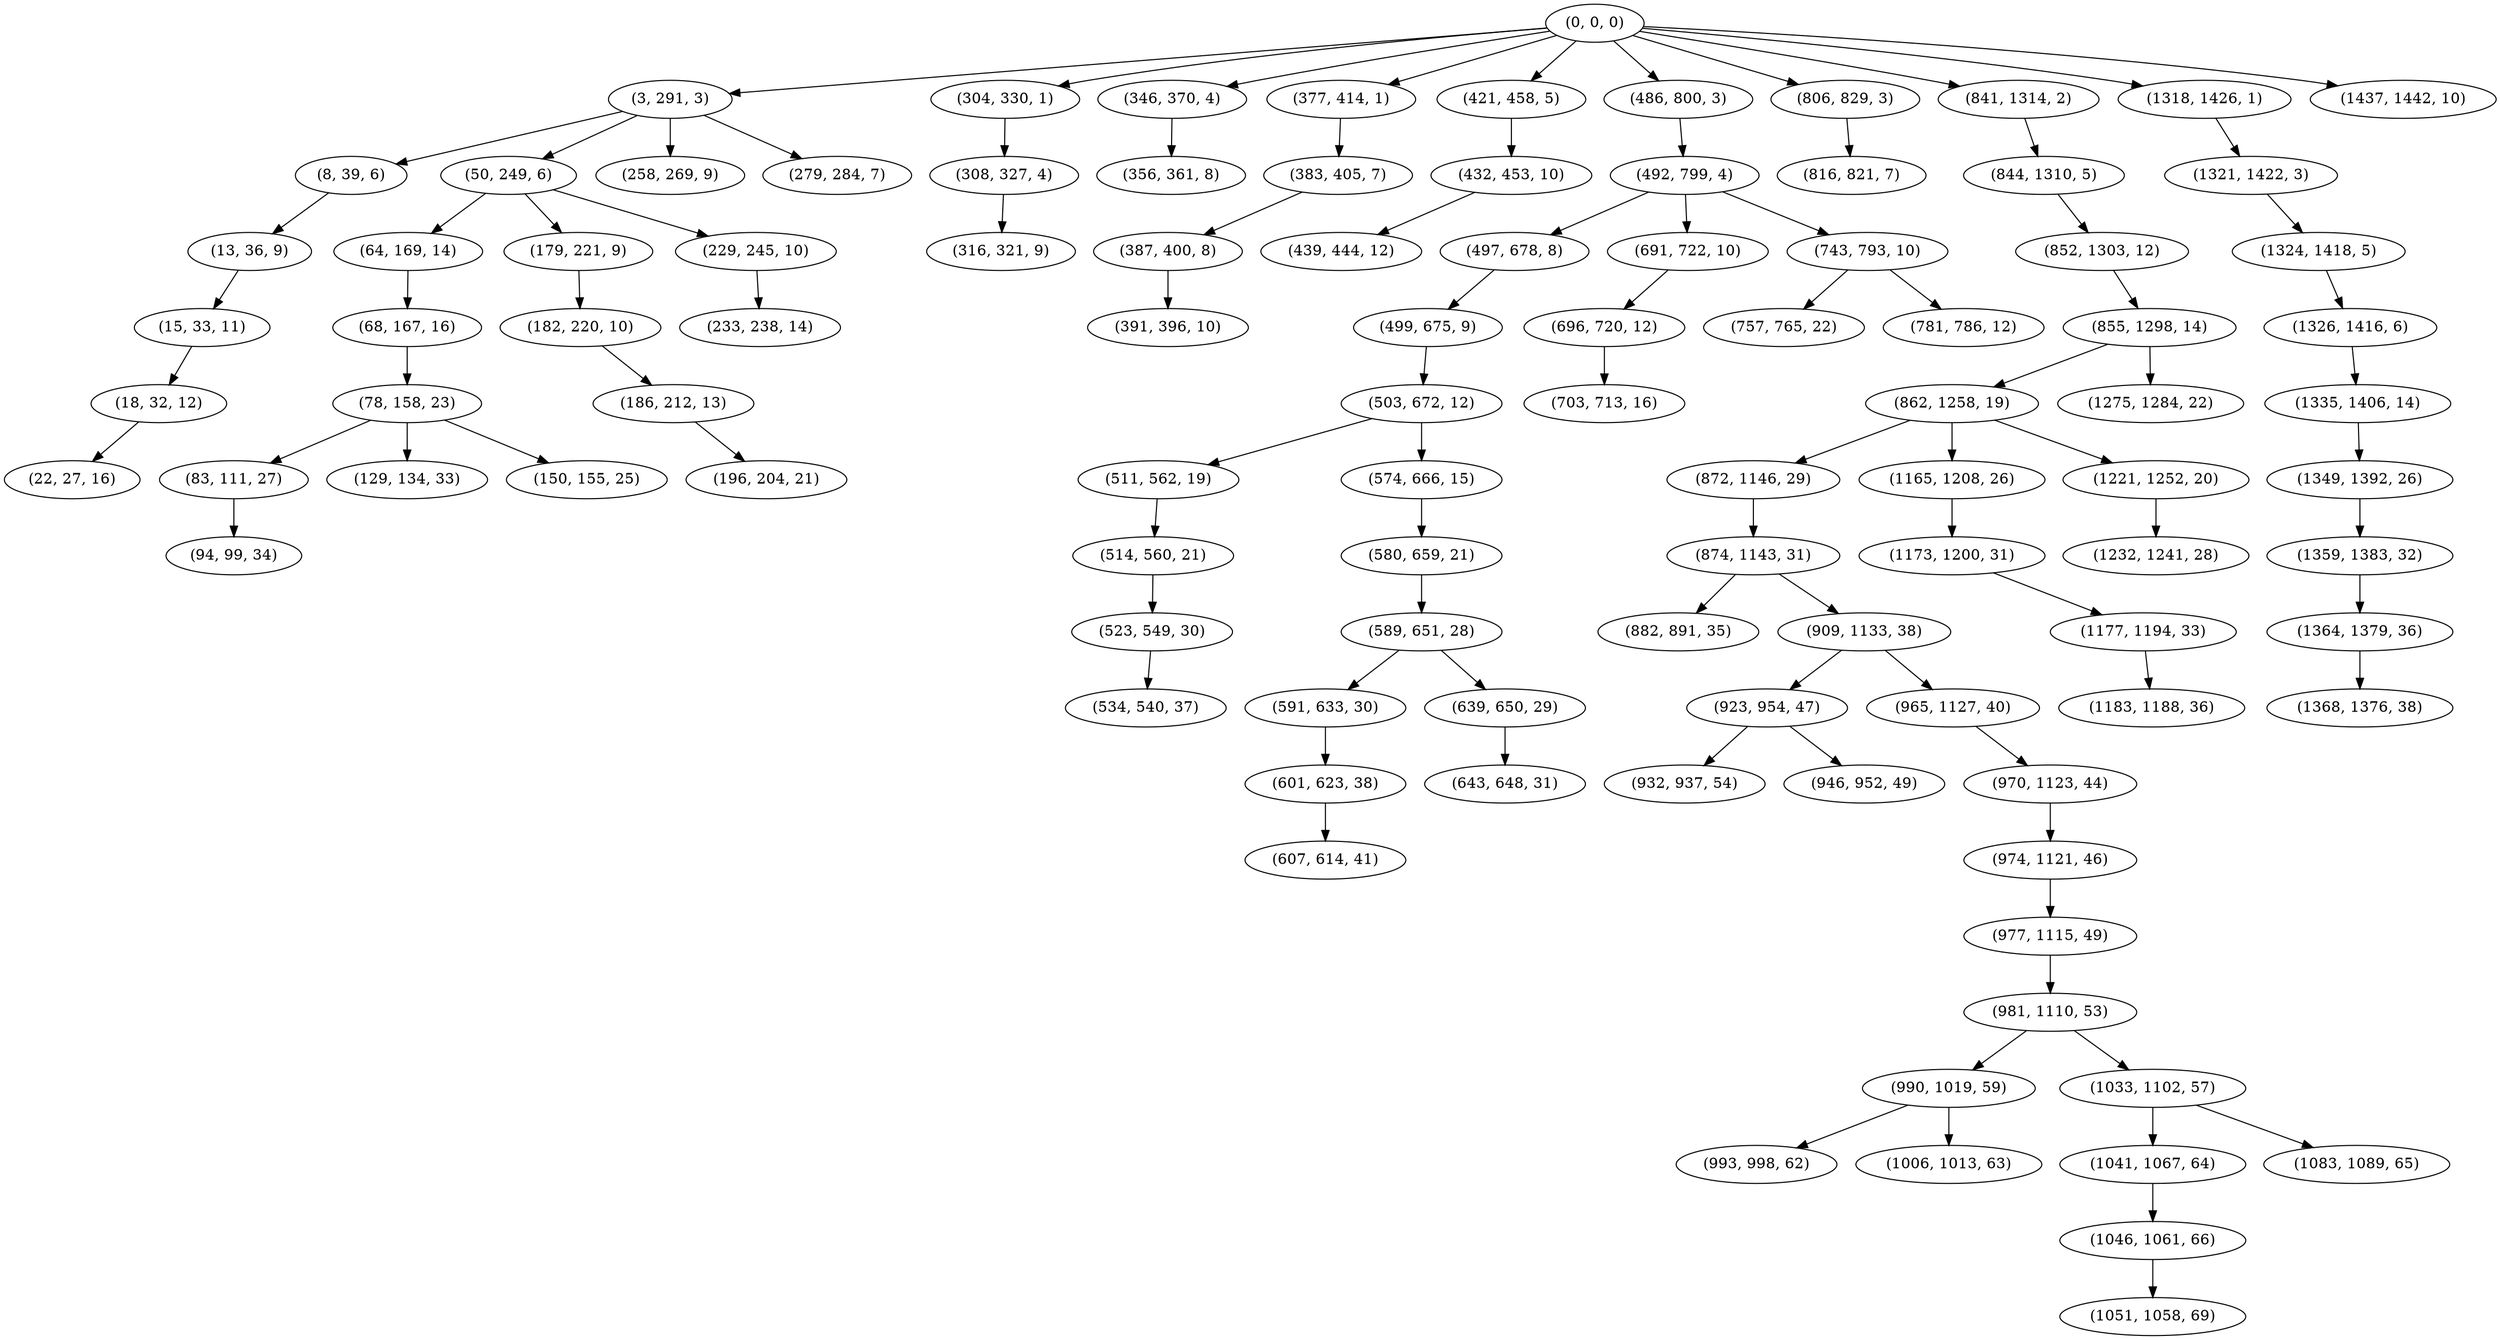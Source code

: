 digraph tree {
    "(0, 0, 0)";
    "(3, 291, 3)";
    "(8, 39, 6)";
    "(13, 36, 9)";
    "(15, 33, 11)";
    "(18, 32, 12)";
    "(22, 27, 16)";
    "(50, 249, 6)";
    "(64, 169, 14)";
    "(68, 167, 16)";
    "(78, 158, 23)";
    "(83, 111, 27)";
    "(94, 99, 34)";
    "(129, 134, 33)";
    "(150, 155, 25)";
    "(179, 221, 9)";
    "(182, 220, 10)";
    "(186, 212, 13)";
    "(196, 204, 21)";
    "(229, 245, 10)";
    "(233, 238, 14)";
    "(258, 269, 9)";
    "(279, 284, 7)";
    "(304, 330, 1)";
    "(308, 327, 4)";
    "(316, 321, 9)";
    "(346, 370, 4)";
    "(356, 361, 8)";
    "(377, 414, 1)";
    "(383, 405, 7)";
    "(387, 400, 8)";
    "(391, 396, 10)";
    "(421, 458, 5)";
    "(432, 453, 10)";
    "(439, 444, 12)";
    "(486, 800, 3)";
    "(492, 799, 4)";
    "(497, 678, 8)";
    "(499, 675, 9)";
    "(503, 672, 12)";
    "(511, 562, 19)";
    "(514, 560, 21)";
    "(523, 549, 30)";
    "(534, 540, 37)";
    "(574, 666, 15)";
    "(580, 659, 21)";
    "(589, 651, 28)";
    "(591, 633, 30)";
    "(601, 623, 38)";
    "(607, 614, 41)";
    "(639, 650, 29)";
    "(643, 648, 31)";
    "(691, 722, 10)";
    "(696, 720, 12)";
    "(703, 713, 16)";
    "(743, 793, 10)";
    "(757, 765, 22)";
    "(781, 786, 12)";
    "(806, 829, 3)";
    "(816, 821, 7)";
    "(841, 1314, 2)";
    "(844, 1310, 5)";
    "(852, 1303, 12)";
    "(855, 1298, 14)";
    "(862, 1258, 19)";
    "(872, 1146, 29)";
    "(874, 1143, 31)";
    "(882, 891, 35)";
    "(909, 1133, 38)";
    "(923, 954, 47)";
    "(932, 937, 54)";
    "(946, 952, 49)";
    "(965, 1127, 40)";
    "(970, 1123, 44)";
    "(974, 1121, 46)";
    "(977, 1115, 49)";
    "(981, 1110, 53)";
    "(990, 1019, 59)";
    "(993, 998, 62)";
    "(1006, 1013, 63)";
    "(1033, 1102, 57)";
    "(1041, 1067, 64)";
    "(1046, 1061, 66)";
    "(1051, 1058, 69)";
    "(1083, 1089, 65)";
    "(1165, 1208, 26)";
    "(1173, 1200, 31)";
    "(1177, 1194, 33)";
    "(1183, 1188, 36)";
    "(1221, 1252, 20)";
    "(1232, 1241, 28)";
    "(1275, 1284, 22)";
    "(1318, 1426, 1)";
    "(1321, 1422, 3)";
    "(1324, 1418, 5)";
    "(1326, 1416, 6)";
    "(1335, 1406, 14)";
    "(1349, 1392, 26)";
    "(1359, 1383, 32)";
    "(1364, 1379, 36)";
    "(1368, 1376, 38)";
    "(1437, 1442, 10)";
    "(0, 0, 0)" -> "(3, 291, 3)";
    "(0, 0, 0)" -> "(304, 330, 1)";
    "(0, 0, 0)" -> "(346, 370, 4)";
    "(0, 0, 0)" -> "(377, 414, 1)";
    "(0, 0, 0)" -> "(421, 458, 5)";
    "(0, 0, 0)" -> "(486, 800, 3)";
    "(0, 0, 0)" -> "(806, 829, 3)";
    "(0, 0, 0)" -> "(841, 1314, 2)";
    "(0, 0, 0)" -> "(1318, 1426, 1)";
    "(0, 0, 0)" -> "(1437, 1442, 10)";
    "(3, 291, 3)" -> "(8, 39, 6)";
    "(3, 291, 3)" -> "(50, 249, 6)";
    "(3, 291, 3)" -> "(258, 269, 9)";
    "(3, 291, 3)" -> "(279, 284, 7)";
    "(8, 39, 6)" -> "(13, 36, 9)";
    "(13, 36, 9)" -> "(15, 33, 11)";
    "(15, 33, 11)" -> "(18, 32, 12)";
    "(18, 32, 12)" -> "(22, 27, 16)";
    "(50, 249, 6)" -> "(64, 169, 14)";
    "(50, 249, 6)" -> "(179, 221, 9)";
    "(50, 249, 6)" -> "(229, 245, 10)";
    "(64, 169, 14)" -> "(68, 167, 16)";
    "(68, 167, 16)" -> "(78, 158, 23)";
    "(78, 158, 23)" -> "(83, 111, 27)";
    "(78, 158, 23)" -> "(129, 134, 33)";
    "(78, 158, 23)" -> "(150, 155, 25)";
    "(83, 111, 27)" -> "(94, 99, 34)";
    "(179, 221, 9)" -> "(182, 220, 10)";
    "(182, 220, 10)" -> "(186, 212, 13)";
    "(186, 212, 13)" -> "(196, 204, 21)";
    "(229, 245, 10)" -> "(233, 238, 14)";
    "(304, 330, 1)" -> "(308, 327, 4)";
    "(308, 327, 4)" -> "(316, 321, 9)";
    "(346, 370, 4)" -> "(356, 361, 8)";
    "(377, 414, 1)" -> "(383, 405, 7)";
    "(383, 405, 7)" -> "(387, 400, 8)";
    "(387, 400, 8)" -> "(391, 396, 10)";
    "(421, 458, 5)" -> "(432, 453, 10)";
    "(432, 453, 10)" -> "(439, 444, 12)";
    "(486, 800, 3)" -> "(492, 799, 4)";
    "(492, 799, 4)" -> "(497, 678, 8)";
    "(492, 799, 4)" -> "(691, 722, 10)";
    "(492, 799, 4)" -> "(743, 793, 10)";
    "(497, 678, 8)" -> "(499, 675, 9)";
    "(499, 675, 9)" -> "(503, 672, 12)";
    "(503, 672, 12)" -> "(511, 562, 19)";
    "(503, 672, 12)" -> "(574, 666, 15)";
    "(511, 562, 19)" -> "(514, 560, 21)";
    "(514, 560, 21)" -> "(523, 549, 30)";
    "(523, 549, 30)" -> "(534, 540, 37)";
    "(574, 666, 15)" -> "(580, 659, 21)";
    "(580, 659, 21)" -> "(589, 651, 28)";
    "(589, 651, 28)" -> "(591, 633, 30)";
    "(589, 651, 28)" -> "(639, 650, 29)";
    "(591, 633, 30)" -> "(601, 623, 38)";
    "(601, 623, 38)" -> "(607, 614, 41)";
    "(639, 650, 29)" -> "(643, 648, 31)";
    "(691, 722, 10)" -> "(696, 720, 12)";
    "(696, 720, 12)" -> "(703, 713, 16)";
    "(743, 793, 10)" -> "(757, 765, 22)";
    "(743, 793, 10)" -> "(781, 786, 12)";
    "(806, 829, 3)" -> "(816, 821, 7)";
    "(841, 1314, 2)" -> "(844, 1310, 5)";
    "(844, 1310, 5)" -> "(852, 1303, 12)";
    "(852, 1303, 12)" -> "(855, 1298, 14)";
    "(855, 1298, 14)" -> "(862, 1258, 19)";
    "(855, 1298, 14)" -> "(1275, 1284, 22)";
    "(862, 1258, 19)" -> "(872, 1146, 29)";
    "(862, 1258, 19)" -> "(1165, 1208, 26)";
    "(862, 1258, 19)" -> "(1221, 1252, 20)";
    "(872, 1146, 29)" -> "(874, 1143, 31)";
    "(874, 1143, 31)" -> "(882, 891, 35)";
    "(874, 1143, 31)" -> "(909, 1133, 38)";
    "(909, 1133, 38)" -> "(923, 954, 47)";
    "(909, 1133, 38)" -> "(965, 1127, 40)";
    "(923, 954, 47)" -> "(932, 937, 54)";
    "(923, 954, 47)" -> "(946, 952, 49)";
    "(965, 1127, 40)" -> "(970, 1123, 44)";
    "(970, 1123, 44)" -> "(974, 1121, 46)";
    "(974, 1121, 46)" -> "(977, 1115, 49)";
    "(977, 1115, 49)" -> "(981, 1110, 53)";
    "(981, 1110, 53)" -> "(990, 1019, 59)";
    "(981, 1110, 53)" -> "(1033, 1102, 57)";
    "(990, 1019, 59)" -> "(993, 998, 62)";
    "(990, 1019, 59)" -> "(1006, 1013, 63)";
    "(1033, 1102, 57)" -> "(1041, 1067, 64)";
    "(1033, 1102, 57)" -> "(1083, 1089, 65)";
    "(1041, 1067, 64)" -> "(1046, 1061, 66)";
    "(1046, 1061, 66)" -> "(1051, 1058, 69)";
    "(1165, 1208, 26)" -> "(1173, 1200, 31)";
    "(1173, 1200, 31)" -> "(1177, 1194, 33)";
    "(1177, 1194, 33)" -> "(1183, 1188, 36)";
    "(1221, 1252, 20)" -> "(1232, 1241, 28)";
    "(1318, 1426, 1)" -> "(1321, 1422, 3)";
    "(1321, 1422, 3)" -> "(1324, 1418, 5)";
    "(1324, 1418, 5)" -> "(1326, 1416, 6)";
    "(1326, 1416, 6)" -> "(1335, 1406, 14)";
    "(1335, 1406, 14)" -> "(1349, 1392, 26)";
    "(1349, 1392, 26)" -> "(1359, 1383, 32)";
    "(1359, 1383, 32)" -> "(1364, 1379, 36)";
    "(1364, 1379, 36)" -> "(1368, 1376, 38)";
}
